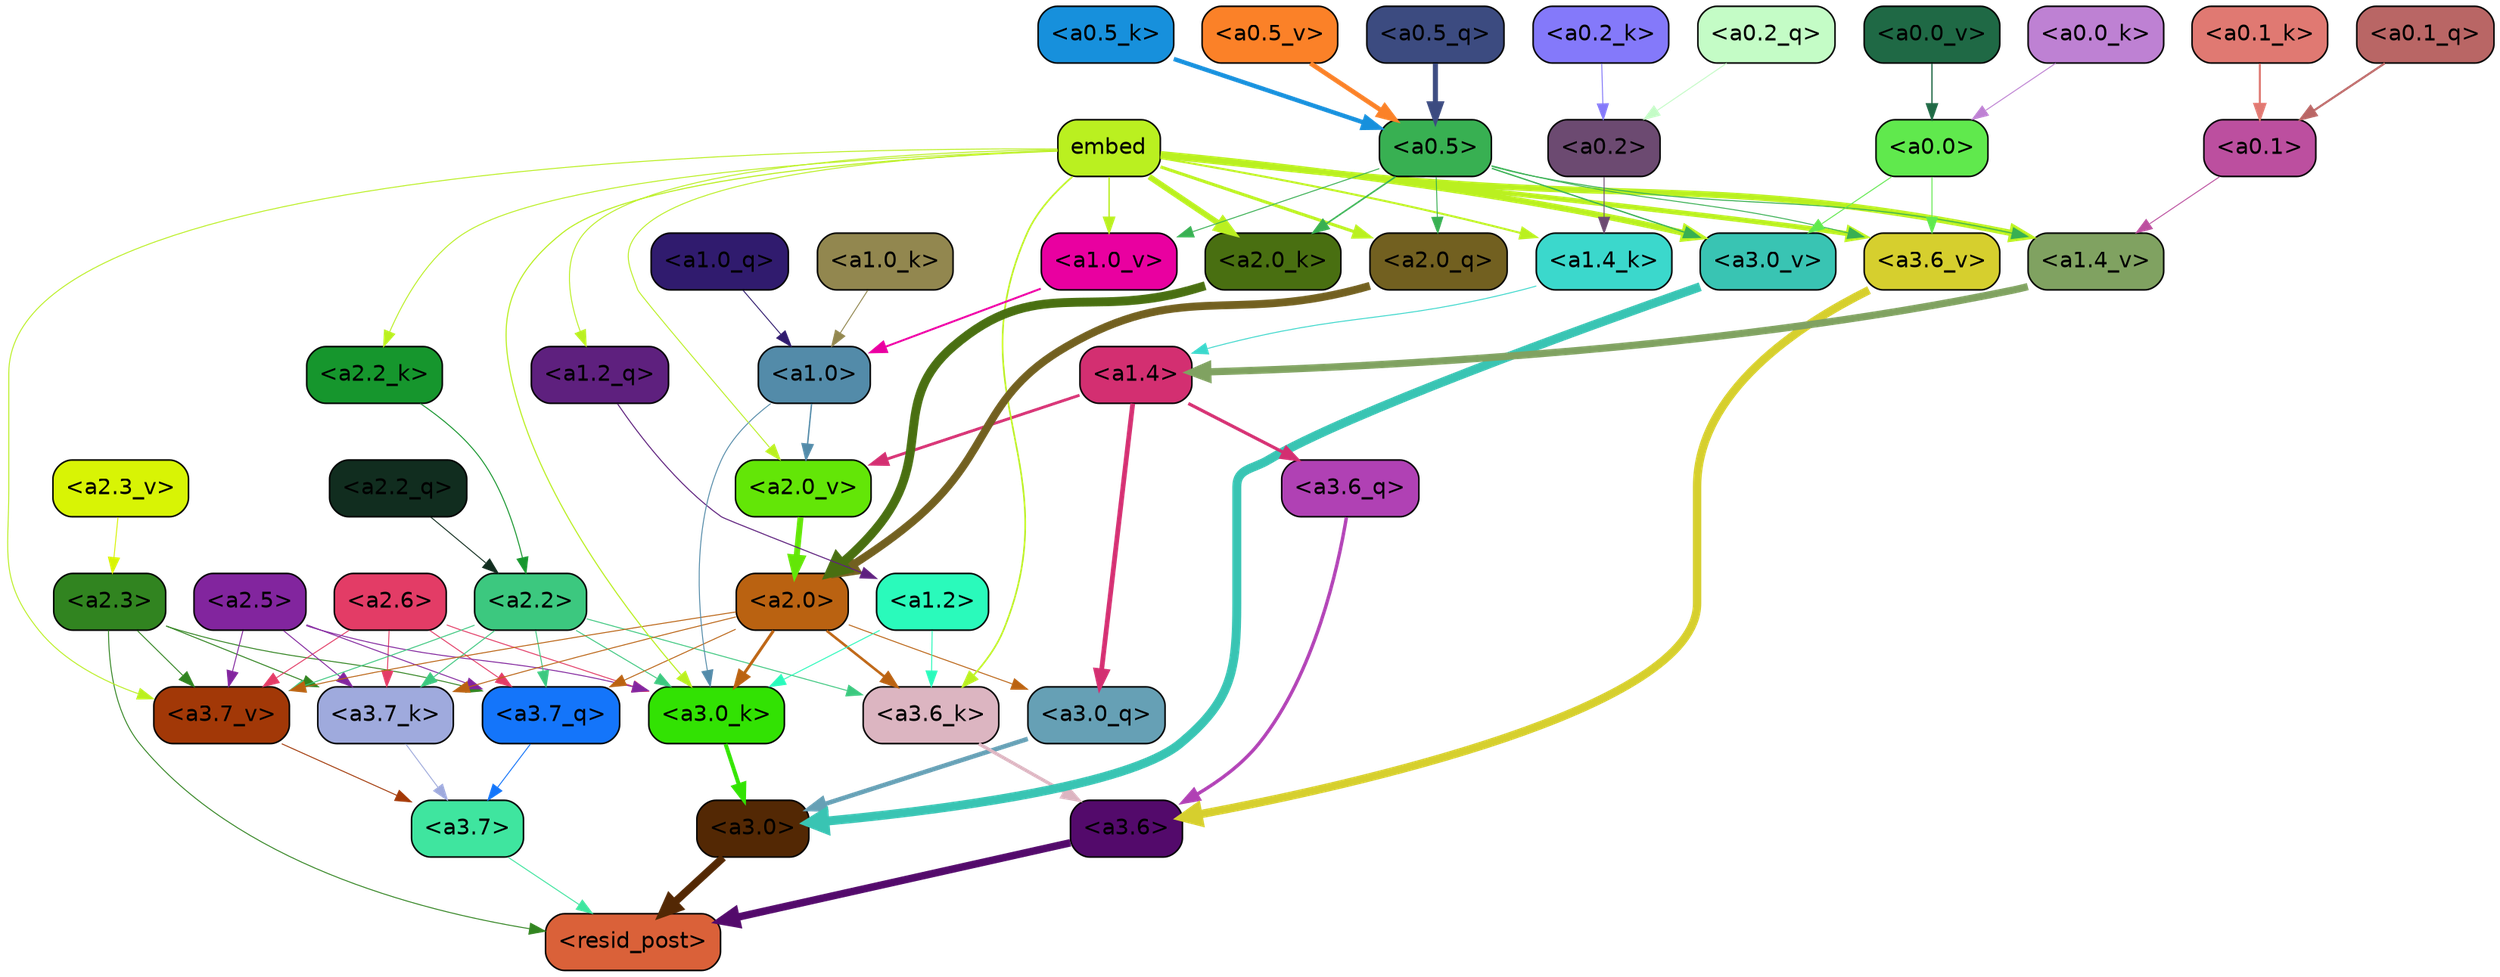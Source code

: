 strict digraph "" {
	graph [bgcolor=transparent,
		layout=dot,
		overlap=false,
		splines=true
	];
	"<a3.7>"	[color=black,
		fillcolor="#3fe59f",
		fontname=Helvetica,
		shape=box,
		style="filled, rounded"];
	"<resid_post>"	[color=black,
		fillcolor="#da6139",
		fontname=Helvetica,
		shape=box,
		style="filled, rounded"];
	"<a3.7>" -> "<resid_post>"	[color="#3fe59f",
		penwidth=0.6];
	"<a3.6>"	[color=black,
		fillcolor="#530a6b",
		fontname=Helvetica,
		shape=box,
		style="filled, rounded"];
	"<a3.6>" -> "<resid_post>"	[color="#530a6b",
		penwidth=4.751592040061951];
	"<a3.0>"	[color=black,
		fillcolor="#532804",
		fontname=Helvetica,
		shape=box,
		style="filled, rounded"];
	"<a3.0>" -> "<resid_post>"	[color="#532804",
		penwidth=4.904066681861877];
	"<a2.3>"	[color=black,
		fillcolor="#318420",
		fontname=Helvetica,
		shape=box,
		style="filled, rounded"];
	"<a2.3>" -> "<resid_post>"	[color="#318420",
		penwidth=0.6];
	"<a3.7_q>"	[color=black,
		fillcolor="#1475fa",
		fontname=Helvetica,
		shape=box,
		style="filled, rounded"];
	"<a2.3>" -> "<a3.7_q>"	[color="#318420",
		penwidth=0.6];
	"<a3.7_k>"	[color=black,
		fillcolor="#9faadd",
		fontname=Helvetica,
		shape=box,
		style="filled, rounded"];
	"<a2.3>" -> "<a3.7_k>"	[color="#318420",
		penwidth=0.6];
	"<a3.7_v>"	[color=black,
		fillcolor="#a23807",
		fontname=Helvetica,
		shape=box,
		style="filled, rounded"];
	"<a2.3>" -> "<a3.7_v>"	[color="#318420",
		penwidth=0.6];
	"<a3.7_q>" -> "<a3.7>"	[color="#1475fa",
		penwidth=0.6];
	"<a3.6_q>"	[color=black,
		fillcolor="#b041b4",
		fontname=Helvetica,
		shape=box,
		style="filled, rounded"];
	"<a3.6_q>" -> "<a3.6>"	[color="#b041b4",
		penwidth=2.160832464694977];
	"<a3.0_q>"	[color=black,
		fillcolor="#66a0b5",
		fontname=Helvetica,
		shape=box,
		style="filled, rounded"];
	"<a3.0_q>" -> "<a3.0>"	[color="#66a0b5",
		penwidth=2.870753765106201];
	"<a3.7_k>" -> "<a3.7>"	[color="#9faadd",
		penwidth=0.6];
	"<a3.6_k>"	[color=black,
		fillcolor="#dcb5c1",
		fontname=Helvetica,
		shape=box,
		style="filled, rounded"];
	"<a3.6_k>" -> "<a3.6>"	[color="#dcb5c1",
		penwidth=2.13908451795578];
	"<a3.0_k>"	[color=black,
		fillcolor="#32e203",
		fontname=Helvetica,
		shape=box,
		style="filled, rounded"];
	"<a3.0_k>" -> "<a3.0>"	[color="#32e203",
		penwidth=2.520303964614868];
	"<a3.7_v>" -> "<a3.7>"	[color="#a23807",
		penwidth=0.6];
	"<a3.6_v>"	[color=black,
		fillcolor="#d6cf2e",
		fontname=Helvetica,
		shape=box,
		style="filled, rounded"];
	"<a3.6_v>" -> "<a3.6>"	[color="#d6cf2e",
		penwidth=5.297133803367615];
	"<a3.0_v>"	[color=black,
		fillcolor="#39c4b3",
		fontname=Helvetica,
		shape=box,
		style="filled, rounded"];
	"<a3.0_v>" -> "<a3.0>"	[color="#39c4b3",
		penwidth=5.680712580680847];
	"<a2.6>"	[color=black,
		fillcolor="#e33c66",
		fontname=Helvetica,
		shape=box,
		style="filled, rounded"];
	"<a2.6>" -> "<a3.7_q>"	[color="#e33c66",
		penwidth=0.6];
	"<a2.6>" -> "<a3.7_k>"	[color="#e33c66",
		penwidth=0.6];
	"<a2.6>" -> "<a3.0_k>"	[color="#e33c66",
		penwidth=0.6];
	"<a2.6>" -> "<a3.7_v>"	[color="#e33c66",
		penwidth=0.6];
	"<a2.5>"	[color=black,
		fillcolor="#82259e",
		fontname=Helvetica,
		shape=box,
		style="filled, rounded"];
	"<a2.5>" -> "<a3.7_q>"	[color="#82259e",
		penwidth=0.6];
	"<a2.5>" -> "<a3.7_k>"	[color="#82259e",
		penwidth=0.6];
	"<a2.5>" -> "<a3.0_k>"	[color="#82259e",
		penwidth=0.6];
	"<a2.5>" -> "<a3.7_v>"	[color="#82259e",
		penwidth=0.6];
	"<a2.2>"	[color=black,
		fillcolor="#3cc87f",
		fontname=Helvetica,
		shape=box,
		style="filled, rounded"];
	"<a2.2>" -> "<a3.7_q>"	[color="#3cc87f",
		penwidth=0.6];
	"<a2.2>" -> "<a3.7_k>"	[color="#3cc87f",
		penwidth=0.6];
	"<a2.2>" -> "<a3.6_k>"	[color="#3cc87f",
		penwidth=0.6];
	"<a2.2>" -> "<a3.0_k>"	[color="#3cc87f",
		penwidth=0.6];
	"<a2.2>" -> "<a3.7_v>"	[color="#3cc87f",
		penwidth=0.6];
	"<a2.0>"	[color=black,
		fillcolor="#ba6211",
		fontname=Helvetica,
		shape=box,
		style="filled, rounded"];
	"<a2.0>" -> "<a3.7_q>"	[color="#ba6211",
		penwidth=0.6];
	"<a2.0>" -> "<a3.0_q>"	[color="#ba6211",
		penwidth=0.6];
	"<a2.0>" -> "<a3.7_k>"	[color="#ba6211",
		penwidth=0.6];
	"<a2.0>" -> "<a3.6_k>"	[color="#ba6211",
		penwidth=1.5897698998451233];
	"<a2.0>" -> "<a3.0_k>"	[color="#ba6211",
		penwidth=1.8405593037605286];
	"<a2.0>" -> "<a3.7_v>"	[color="#ba6211",
		penwidth=0.6];
	"<a1.4>"	[color=black,
		fillcolor="#d32f71",
		fontname=Helvetica,
		shape=box,
		style="filled, rounded"];
	"<a1.4>" -> "<a3.6_q>"	[color="#d32f71",
		penwidth=2.0260728895664215];
	"<a1.4>" -> "<a3.0_q>"	[color="#d32f71",
		penwidth=3.0185627341270447];
	"<a2.0_v>"	[color=black,
		fillcolor="#63e607",
		fontname=Helvetica,
		shape=box,
		style="filled, rounded"];
	"<a1.4>" -> "<a2.0_v>"	[color="#d32f71",
		penwidth=1.7970525026321411];
	"<a1.2>"	[color=black,
		fillcolor="#2afabb",
		fontname=Helvetica,
		shape=box,
		style="filled, rounded"];
	"<a1.2>" -> "<a3.6_k>"	[color="#2afabb",
		penwidth=0.6];
	"<a1.2>" -> "<a3.0_k>"	[color="#2afabb",
		penwidth=0.6];
	embed	[color=black,
		fillcolor="#baf020",
		fontname=Helvetica,
		shape=box,
		style="filled, rounded"];
	embed -> "<a3.6_k>"	[color="#baf020",
		penwidth=1.046662151813507];
	embed -> "<a3.0_k>"	[color="#baf020",
		penwidth=0.6995279788970947];
	embed -> "<a3.7_v>"	[color="#baf020",
		penwidth=0.6];
	embed -> "<a3.6_v>"	[color="#baf020",
		penwidth=3.1840110421180725];
	embed -> "<a3.0_v>"	[color="#baf020",
		penwidth=3.9005755856633186];
	"<a2.0_q>"	[color=black,
		fillcolor="#726020",
		fontname=Helvetica,
		shape=box,
		style="filled, rounded"];
	embed -> "<a2.0_q>"	[color="#baf020",
		penwidth=1.9669389724731445];
	"<a2.2_k>"	[color=black,
		fillcolor="#16962d",
		fontname=Helvetica,
		shape=box,
		style="filled, rounded"];
	embed -> "<a2.2_k>"	[color="#baf020",
		penwidth=0.6];
	"<a2.0_k>"	[color=black,
		fillcolor="#496f11",
		fontname=Helvetica,
		shape=box,
		style="filled, rounded"];
	embed -> "<a2.0_k>"	[color="#baf020",
		penwidth=3.6898754835128784];
	embed -> "<a2.0_v>"	[color="#baf020",
		penwidth=0.6];
	"<a1.2_q>"	[color=black,
		fillcolor="#5e207e",
		fontname=Helvetica,
		shape=box,
		style="filled, rounded"];
	embed -> "<a1.2_q>"	[color="#baf020",
		penwidth=0.6];
	"<a1.4_k>"	[color=black,
		fillcolor="#3bd8cc",
		fontname=Helvetica,
		shape=box,
		style="filled, rounded"];
	embed -> "<a1.4_k>"	[color="#baf020",
		penwidth=1.2758672684431076];
	"<a1.4_v>"	[color=black,
		fillcolor="#80a261",
		fontname=Helvetica,
		shape=box,
		style="filled, rounded"];
	embed -> "<a1.4_v>"	[color="#baf020",
		penwidth=3.992354243993759];
	"<a1.0_v>"	[color=black,
		fillcolor="#e900a0",
		fontname=Helvetica,
		shape=box,
		style="filled, rounded"];
	embed -> "<a1.0_v>"	[color="#baf020",
		penwidth=0.8768336176872253];
	"<a1.0>"	[color=black,
		fillcolor="#538ba9",
		fontname=Helvetica,
		shape=box,
		style="filled, rounded"];
	"<a1.0>" -> "<a3.0_k>"	[color="#538ba9",
		penwidth=0.6];
	"<a1.0>" -> "<a2.0_v>"	[color="#538ba9",
		penwidth=0.8836666345596313];
	"<a0.5>"	[color=black,
		fillcolor="#38b052",
		fontname=Helvetica,
		shape=box,
		style="filled, rounded"];
	"<a0.5>" -> "<a3.6_v>"	[color="#38b052",
		penwidth=0.6];
	"<a0.5>" -> "<a3.0_v>"	[color="#38b052",
		penwidth=0.8493617177009583];
	"<a0.5>" -> "<a2.0_q>"	[color="#38b052",
		penwidth=0.6];
	"<a0.5>" -> "<a2.0_k>"	[color="#38b052",
		penwidth=0.9942188858985901];
	"<a0.5>" -> "<a1.4_v>"	[color="#38b052",
		penwidth=0.6379710733890533];
	"<a0.5>" -> "<a1.0_v>"	[color="#38b052",
		penwidth=0.6];
	"<a0.0>"	[color=black,
		fillcolor="#60e94d",
		fontname=Helvetica,
		shape=box,
		style="filled, rounded"];
	"<a0.0>" -> "<a3.6_v>"	[color="#60e94d",
		penwidth=0.6];
	"<a0.0>" -> "<a3.0_v>"	[color="#60e94d",
		penwidth=0.6];
	"<a2.2_q>"	[color=black,
		fillcolor="#112d1f",
		fontname=Helvetica,
		shape=box,
		style="filled, rounded"];
	"<a2.2_q>" -> "<a2.2>"	[color="#112d1f",
		penwidth=0.6];
	"<a2.0_q>" -> "<a2.0>"	[color="#726020",
		penwidth=5.0040658712387085];
	"<a2.2_k>" -> "<a2.2>"	[color="#16962d",
		penwidth=0.6304321400821209];
	"<a2.0_k>" -> "<a2.0>"	[color="#496f11",
		penwidth=5.6445024609565735];
	"<a2.3_v>"	[color=black,
		fillcolor="#d8f405",
		fontname=Helvetica,
		shape=box,
		style="filled, rounded"];
	"<a2.3_v>" -> "<a2.3>"	[color="#d8f405",
		penwidth=0.6];
	"<a2.0_v>" -> "<a2.0>"	[color="#63e607",
		penwidth=3.781584322452545];
	"<a1.2_q>" -> "<a1.2>"	[color="#5e207e",
		penwidth=0.6481351256370544];
	"<a1.0_q>"	[color=black,
		fillcolor="#301b6e",
		fontname=Helvetica,
		shape=box,
		style="filled, rounded"];
	"<a1.0_q>" -> "<a1.0>"	[color="#301b6e",
		penwidth=0.6];
	"<a1.4_k>" -> "<a1.4>"	[color="#3bd8cc",
		penwidth=0.6];
	"<a1.0_k>"	[color=black,
		fillcolor="#92874f",
		fontname=Helvetica,
		shape=box,
		style="filled, rounded"];
	"<a1.0_k>" -> "<a1.0>"	[color="#92874f",
		penwidth=0.6];
	"<a1.4_v>" -> "<a1.4>"	[color="#80a261",
		penwidth=4.602061748504639];
	"<a1.0_v>" -> "<a1.0>"	[color="#e900a0",
		penwidth=1.227757602930069];
	"<a0.2>"	[color=black,
		fillcolor="#6c4a71",
		fontname=Helvetica,
		shape=box,
		style="filled, rounded"];
	"<a0.2>" -> "<a1.4_k>"	[color="#6c4a71",
		penwidth=0.6];
	"<a0.1>"	[color=black,
		fillcolor="#bc4f9f",
		fontname=Helvetica,
		shape=box,
		style="filled, rounded"];
	"<a0.1>" -> "<a1.4_v>"	[color="#bc4f9f",
		penwidth=0.6];
	"<a0.5_q>"	[color=black,
		fillcolor="#3c4b80",
		fontname=Helvetica,
		shape=box,
		style="filled, rounded"];
	"<a0.5_q>" -> "<a0.5>"	[color="#3c4b80",
		penwidth=3.219071626663208];
	"<a0.2_q>"	[color=black,
		fillcolor="#c4fcc6",
		fontname=Helvetica,
		shape=box,
		style="filled, rounded"];
	"<a0.2_q>" -> "<a0.2>"	[color="#c4fcc6",
		penwidth=0.6];
	"<a0.1_q>"	[color=black,
		fillcolor="#b96665",
		fontname=Helvetica,
		shape=box,
		style="filled, rounded"];
	"<a0.1_q>" -> "<a0.1>"	[color="#b96665",
		penwidth=1.3519257307052612];
	"<a0.5_k>"	[color=black,
		fillcolor="#1790dc",
		fontname=Helvetica,
		shape=box,
		style="filled, rounded"];
	"<a0.5_k>" -> "<a0.5>"	[color="#1790dc",
		penwidth=2.7730584144592285];
	"<a0.2_k>"	[color=black,
		fillcolor="#8479fa",
		fontname=Helvetica,
		shape=box,
		style="filled, rounded"];
	"<a0.2_k>" -> "<a0.2>"	[color="#8479fa",
		penwidth=0.6];
	"<a0.1_k>"	[color=black,
		fillcolor="#e07972",
		fontname=Helvetica,
		shape=box,
		style="filled, rounded"];
	"<a0.1_k>" -> "<a0.1>"	[color="#e07972",
		penwidth=1.281095266342163];
	"<a0.0_k>"	[color=black,
		fillcolor="#be81d3",
		fontname=Helvetica,
		shape=box,
		style="filled, rounded"];
	"<a0.0_k>" -> "<a0.0>"	[color="#be81d3",
		penwidth=0.6];
	"<a0.5_v>"	[color=black,
		fillcolor="#fb8128",
		fontname=Helvetica,
		shape=box,
		style="filled, rounded"];
	"<a0.5_v>" -> "<a0.5>"	[color="#fb8128",
		penwidth=2.9687485098838806];
	"<a0.0_v>"	[color=black,
		fillcolor="#1f6945",
		fontname=Helvetica,
		shape=box,
		style="filled, rounded"];
	"<a0.0_v>" -> "<a0.0>"	[color="#1f6945",
		penwidth=0.8196042068302631];
}
